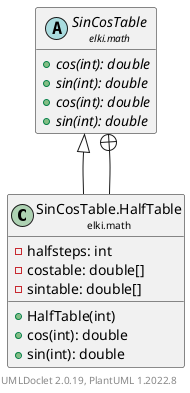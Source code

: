 @startuml
    remove .*\.(Instance|Par|Parameterizer|Factory)$
    set namespaceSeparator none
    hide empty fields
    hide empty methods

    class "<size:14>SinCosTable.HalfTable\n<size:10>elki.math" as elki.math.SinCosTable.HalfTable [[SinCosTable.HalfTable.html]] {
        -halfsteps: int
        -costable: double[]
        -sintable: double[]
        +HalfTable(int)
        +cos(int): double
        +sin(int): double
    }

    abstract class "<size:14>SinCosTable\n<size:10>elki.math" as elki.math.SinCosTable [[SinCosTable.html]] {
        {abstract} +cos(int): double
        {abstract} +sin(int): double
    }
    abstract class "<size:14>SinCosTable\n<size:10>elki.math" as elki.math.SinCosTable [[SinCosTable.html]] {
        {abstract} +cos(int): double
        {abstract} +sin(int): double
    }

    elki.math.SinCosTable <|-- elki.math.SinCosTable.HalfTable
    elki.math.SinCosTable +-- elki.math.SinCosTable.HalfTable

    center footer UMLDoclet 2.0.19, PlantUML 1.2022.8
@enduml
